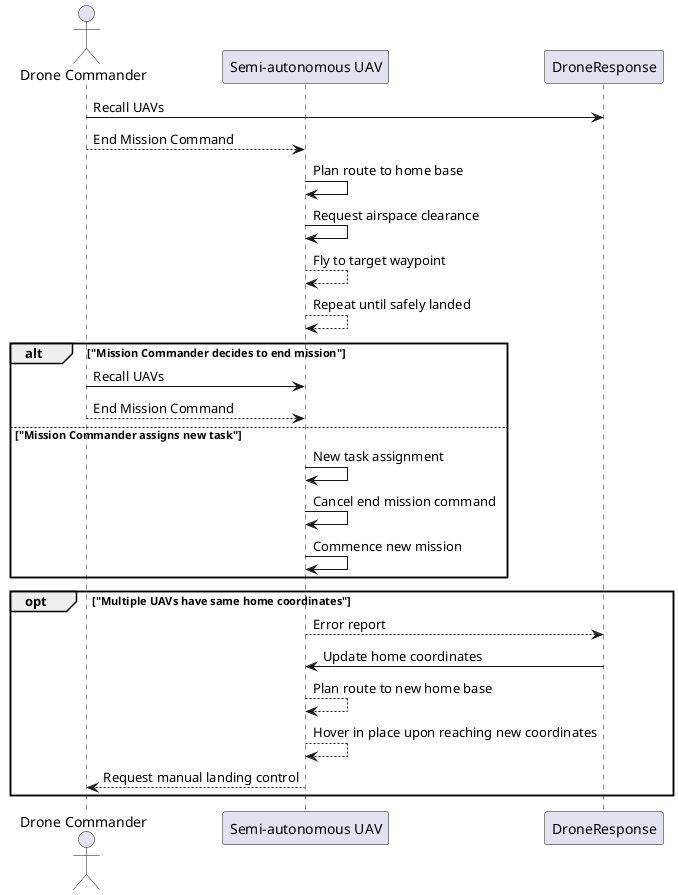@startuml "End Mission Use Case"

actor "Drone Commander" as DroneCommander
participant "Semi-autonomous UAV" as UAV
participant "DroneResponse" as DroneResponse

DroneCommander -> DroneResponse: Recall UAVs
DroneCommander --> UAV: End Mission Command
UAV -> UAV: Plan route to home base
UAV -> UAV: Request airspace clearance
UAV --> UAV: Fly to target waypoint
UAV --> UAV: Repeat until safely landed

alt "Mission Commander decides to end mission"
    DroneCommander -> UAV: Recall UAVs
    DroneCommander --> UAV: End Mission Command
else "Mission Commander assigns new task"
    UAV -> UAV: New task assignment
    UAV -> UAV: Cancel end mission command
    UAV -> UAV: Commence new mission
end

opt "Multiple UAVs have same home coordinates"
    UAV --> DroneResponse: Error report
    DroneResponse -> UAV: Update home coordinates
    UAV --> UAV: Plan route to new home base
    UAV --> UAV: Hover in place upon reaching new coordinates
    UAV --> DroneCommander: Request manual landing control
end

@enduml

